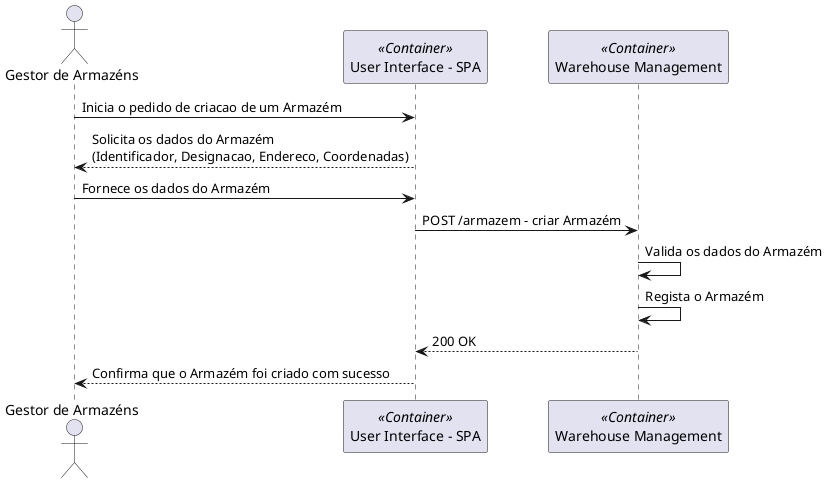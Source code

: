 @startuml
actor "Gestor de Armazéns" as A
participant "<i><<Container>></i>\nUser Interface - SPA" as S
participant "<i><<Container>></i>\nWarehouse Management" as W

A -> S: Inicia o pedido de criacao de um Armazém
S --> A: Solicita os dados do Armazém\n(Identificador, Designacao, Endereco, Coordenadas)

A -> S: Fornece os dados do Armazém
S -> W: POST /armazem - criar Armazém
W -> W: Valida os dados do Armazém
W -> W: Regista o Armazém
W --> S: 200 OK
S --> A: Confirma que o Armazém foi criado com sucesso

@enduml
